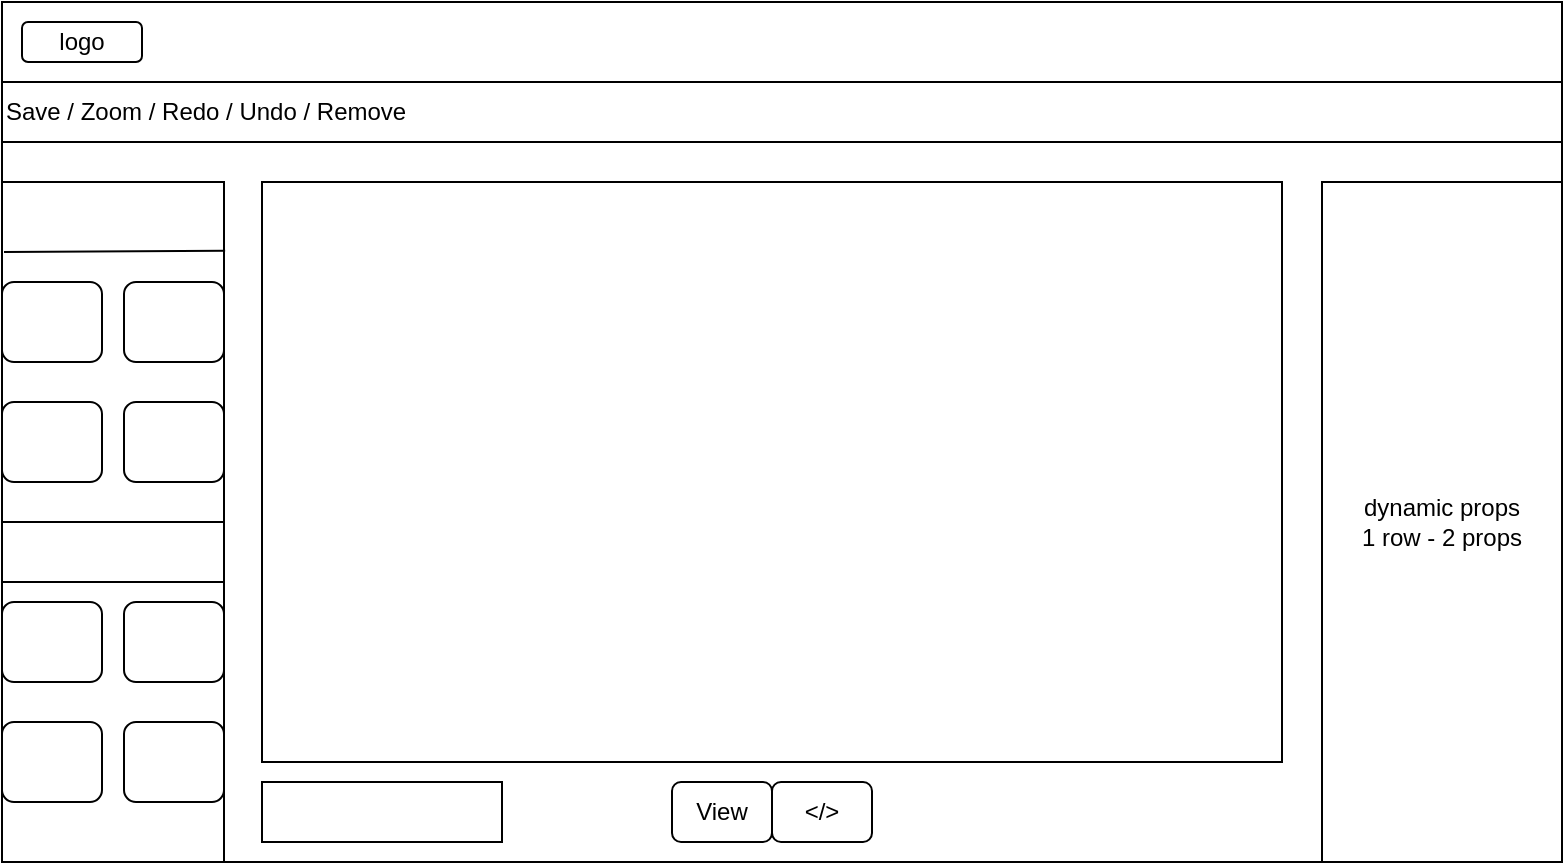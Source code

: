 <mxfile version="13.6.4" type="device"><diagram id="QH-a3OCmqCN8FSAM3xv3" name="Page-1"><mxGraphModel dx="904" dy="514" grid="1" gridSize="10" guides="1" tooltips="1" connect="1" arrows="1" fold="1" page="1" pageScale="1" pageWidth="850" pageHeight="1100" math="0" shadow="0"><root><mxCell id="0"/><mxCell id="1" parent="0"/><mxCell id="fmk8sJRquFA4Iy1rw-bt-1" value="" style="rounded=0;whiteSpace=wrap;html=1;" parent="1" vertex="1"><mxGeometry x="10" y="10" width="780" height="430" as="geometry"/></mxCell><mxCell id="fmk8sJRquFA4Iy1rw-bt-2" value="" style="rounded=0;whiteSpace=wrap;html=1;" parent="1" vertex="1"><mxGeometry x="10" y="100" width="111" height="340" as="geometry"/></mxCell><mxCell id="fmk8sJRquFA4Iy1rw-bt-5" value="" style="rounded=1;whiteSpace=wrap;html=1;arcSize=0;" parent="1" vertex="1"><mxGeometry x="140" y="100" width="510" height="290" as="geometry"/></mxCell><mxCell id="fmk8sJRquFA4Iy1rw-bt-11" value="" style="rounded=0;whiteSpace=wrap;html=1;" parent="1" vertex="1"><mxGeometry x="140" y="400" width="120" height="30" as="geometry"/></mxCell><mxCell id="fmk8sJRquFA4Iy1rw-bt-12" value="Save / Zoom / Redo / Undo / Remove" style="rounded=0;whiteSpace=wrap;html=1;align=left;" parent="1" vertex="1"><mxGeometry x="10" y="50" width="780" height="30" as="geometry"/></mxCell><mxCell id="fmk8sJRquFA4Iy1rw-bt-16" value="dynamic props&lt;br&gt;1 row - 2 props" style="rounded=0;whiteSpace=wrap;html=1;" parent="1" vertex="1"><mxGeometry x="670" y="100" width="120" height="340" as="geometry"/></mxCell><mxCell id="fmk8sJRquFA4Iy1rw-bt-17" value="" style="endArrow=none;html=1;exitX=0;exitY=0.5;exitDx=0;exitDy=0;entryX=1;entryY=0.5;entryDx=0;entryDy=0;" parent="1" source="fmk8sJRquFA4Iy1rw-bt-2" target="fmk8sJRquFA4Iy1rw-bt-2" edge="1"><mxGeometry width="50" height="50" relative="1" as="geometry"><mxPoint x="350" y="230" as="sourcePoint"/><mxPoint x="400" y="180" as="targetPoint"/></mxGeometry></mxCell><mxCell id="fmk8sJRquFA4Iy1rw-bt-18" value="" style="endArrow=none;html=1;exitX=0;exitY=0.5;exitDx=0;exitDy=0;entryX=1;entryY=0.5;entryDx=0;entryDy=0;" parent="1" edge="1"><mxGeometry width="50" height="50" relative="1" as="geometry"><mxPoint x="10" y="300" as="sourcePoint"/><mxPoint x="121" y="300" as="targetPoint"/></mxGeometry></mxCell><mxCell id="fmk8sJRquFA4Iy1rw-bt-19" value="" style="endArrow=none;html=1;exitX=0.009;exitY=0.103;exitDx=0;exitDy=0;exitPerimeter=0;entryX=1.005;entryY=0.101;entryDx=0;entryDy=0;entryPerimeter=0;" parent="1" source="fmk8sJRquFA4Iy1rw-bt-2" target="fmk8sJRquFA4Iy1rw-bt-2" edge="1"><mxGeometry width="50" height="50" relative="1" as="geometry"><mxPoint x="350" y="230" as="sourcePoint"/><mxPoint x="400" y="180" as="targetPoint"/></mxGeometry></mxCell><mxCell id="fmk8sJRquFA4Iy1rw-bt-22" value="" style="rounded=1;whiteSpace=wrap;html=1;" parent="1" vertex="1"><mxGeometry x="10" y="310" width="50" height="40" as="geometry"/></mxCell><mxCell id="fmk8sJRquFA4Iy1rw-bt-23" value="" style="rounded=1;whiteSpace=wrap;html=1;" parent="1" vertex="1"><mxGeometry x="71" y="310" width="50" height="40" as="geometry"/></mxCell><mxCell id="fmk8sJRquFA4Iy1rw-bt-24" value="logo" style="rounded=1;whiteSpace=wrap;html=1;" parent="1" vertex="1"><mxGeometry x="20" y="20" width="60" height="20" as="geometry"/></mxCell><mxCell id="fmk8sJRquFA4Iy1rw-bt-28" value="" style="rounded=1;whiteSpace=wrap;html=1;" parent="1" vertex="1"><mxGeometry x="10" y="370" width="50" height="40" as="geometry"/></mxCell><mxCell id="fmk8sJRquFA4Iy1rw-bt-29" value="" style="rounded=1;whiteSpace=wrap;html=1;" parent="1" vertex="1"><mxGeometry x="71" y="370" width="50" height="40" as="geometry"/></mxCell><mxCell id="fmk8sJRquFA4Iy1rw-bt-33" value="" style="rounded=1;whiteSpace=wrap;html=1;" parent="1" vertex="1"><mxGeometry x="10" y="150" width="50" height="40" as="geometry"/></mxCell><mxCell id="fmk8sJRquFA4Iy1rw-bt-34" value="" style="rounded=1;whiteSpace=wrap;html=1;" parent="1" vertex="1"><mxGeometry x="71" y="150" width="50" height="40" as="geometry"/></mxCell><mxCell id="fmk8sJRquFA4Iy1rw-bt-35" value="" style="rounded=1;whiteSpace=wrap;html=1;" parent="1" vertex="1"><mxGeometry x="10" y="210" width="50" height="40" as="geometry"/></mxCell><mxCell id="fmk8sJRquFA4Iy1rw-bt-36" value="" style="rounded=1;whiteSpace=wrap;html=1;" parent="1" vertex="1"><mxGeometry x="71" y="210" width="50" height="40" as="geometry"/></mxCell><mxCell id="rlwseR93r7AfLiMm1uEm-1" value="View" style="rounded=1;whiteSpace=wrap;html=1;" vertex="1" parent="1"><mxGeometry x="345" y="400" width="50" height="30" as="geometry"/></mxCell><mxCell id="rlwseR93r7AfLiMm1uEm-2" value="&amp;lt;/&amp;gt;" style="rounded=1;whiteSpace=wrap;html=1;" vertex="1" parent="1"><mxGeometry x="395" y="400" width="50" height="30" as="geometry"/></mxCell></root></mxGraphModel></diagram></mxfile>